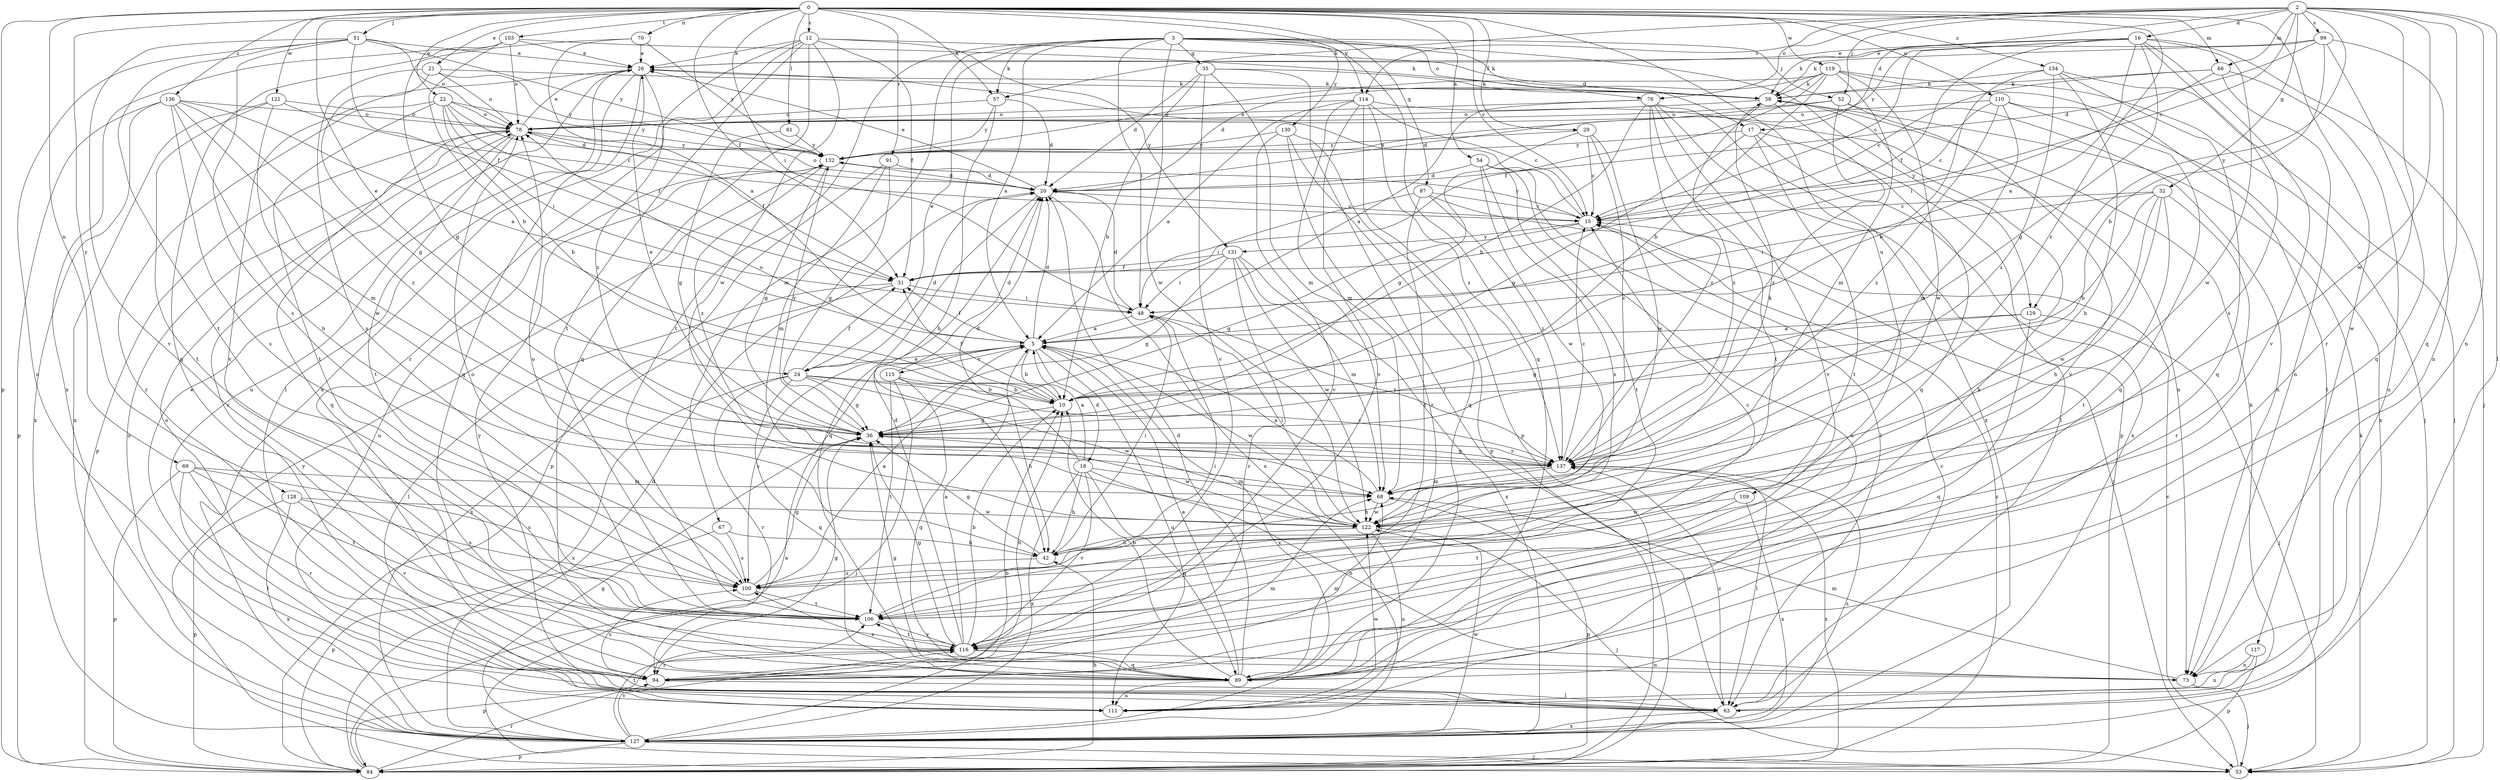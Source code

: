 strict digraph  {
0;
2;
3;
5;
10;
12;
15;
16;
17;
18;
20;
21;
22;
24;
26;
29;
31;
32;
35;
36;
42;
48;
51;
52;
53;
54;
57;
58;
61;
63;
66;
67;
68;
69;
70;
73;
76;
78;
84;
87;
89;
91;
94;
99;
100;
103;
106;
109;
110;
111;
114;
115;
116;
117;
119;
121;
122;
127;
128;
129;
130;
131;
132;
134;
136;
137;
0 -> 12  [label=c];
0 -> 15  [label=c];
0 -> 21  [label=e];
0 -> 22  [label=e];
0 -> 24  [label=e];
0 -> 29  [label=f];
0 -> 31  [label=f];
0 -> 48  [label=i];
0 -> 51  [label=j];
0 -> 54  [label=k];
0 -> 57  [label=k];
0 -> 61  [label=l];
0 -> 66  [label=m];
0 -> 69  [label=n];
0 -> 70  [label=n];
0 -> 84  [label=p];
0 -> 87  [label=q];
0 -> 91  [label=r];
0 -> 103  [label=t];
0 -> 109  [label=u];
0 -> 110  [label=u];
0 -> 114  [label=v];
0 -> 117  [label=w];
0 -> 119  [label=w];
0 -> 121  [label=w];
0 -> 128  [label=y];
0 -> 134  [label=z];
0 -> 136  [label=z];
0 -> 137  [label=z];
2 -> 15  [label=c];
2 -> 16  [label=d];
2 -> 17  [label=d];
2 -> 32  [label=g];
2 -> 52  [label=j];
2 -> 57  [label=k];
2 -> 63  [label=l];
2 -> 66  [label=m];
2 -> 73  [label=n];
2 -> 76  [label=o];
2 -> 89  [label=q];
2 -> 94  [label=r];
2 -> 99  [label=s];
2 -> 114  [label=v];
2 -> 122  [label=w];
2 -> 129  [label=y];
3 -> 5  [label=a];
3 -> 17  [label=d];
3 -> 24  [label=e];
3 -> 35  [label=g];
3 -> 48  [label=i];
3 -> 52  [label=j];
3 -> 57  [label=k];
3 -> 67  [label=m];
3 -> 76  [label=o];
3 -> 89  [label=q];
3 -> 106  [label=t];
3 -> 122  [label=w];
3 -> 129  [label=y];
3 -> 130  [label=y];
5 -> 10  [label=b];
5 -> 18  [label=d];
5 -> 20  [label=d];
5 -> 24  [label=e];
5 -> 31  [label=f];
5 -> 100  [label=s];
5 -> 111  [label=u];
5 -> 115  [label=v];
5 -> 122  [label=w];
5 -> 127  [label=x];
10 -> 31  [label=f];
10 -> 36  [label=g];
10 -> 78  [label=o];
12 -> 26  [label=e];
12 -> 31  [label=f];
12 -> 58  [label=k];
12 -> 89  [label=q];
12 -> 94  [label=r];
12 -> 106  [label=t];
12 -> 122  [label=w];
12 -> 127  [label=x];
12 -> 131  [label=y];
15 -> 26  [label=e];
15 -> 36  [label=g];
15 -> 131  [label=y];
15 -> 132  [label=y];
16 -> 5  [label=a];
16 -> 15  [label=c];
16 -> 26  [label=e];
16 -> 31  [label=f];
16 -> 36  [label=g];
16 -> 53  [label=j];
16 -> 58  [label=k];
16 -> 100  [label=s];
16 -> 116  [label=v];
16 -> 122  [label=w];
16 -> 132  [label=y];
17 -> 36  [label=g];
17 -> 63  [label=l];
17 -> 106  [label=t];
17 -> 127  [label=x];
17 -> 132  [label=y];
18 -> 5  [label=a];
18 -> 20  [label=d];
18 -> 42  [label=h];
18 -> 68  [label=m];
18 -> 73  [label=n];
18 -> 89  [label=q];
18 -> 116  [label=v];
18 -> 127  [label=x];
20 -> 15  [label=c];
20 -> 26  [label=e];
20 -> 78  [label=o];
20 -> 89  [label=q];
20 -> 127  [label=x];
21 -> 36  [label=g];
21 -> 58  [label=k];
21 -> 78  [label=o];
21 -> 100  [label=s];
21 -> 132  [label=y];
22 -> 10  [label=b];
22 -> 20  [label=d];
22 -> 31  [label=f];
22 -> 48  [label=i];
22 -> 78  [label=o];
22 -> 94  [label=r];
22 -> 106  [label=t];
22 -> 132  [label=y];
24 -> 10  [label=b];
24 -> 20  [label=d];
24 -> 31  [label=f];
24 -> 36  [label=g];
24 -> 89  [label=q];
24 -> 94  [label=r];
24 -> 122  [label=w];
24 -> 127  [label=x];
24 -> 137  [label=z];
26 -> 58  [label=k];
26 -> 63  [label=l];
26 -> 89  [label=q];
26 -> 111  [label=u];
26 -> 116  [label=v];
26 -> 137  [label=z];
29 -> 15  [label=c];
29 -> 36  [label=g];
29 -> 122  [label=w];
29 -> 132  [label=y];
29 -> 137  [label=z];
31 -> 48  [label=i];
31 -> 63  [label=l];
31 -> 127  [label=x];
32 -> 10  [label=b];
32 -> 15  [label=c];
32 -> 42  [label=h];
32 -> 48  [label=i];
32 -> 94  [label=r];
32 -> 106  [label=t];
32 -> 122  [label=w];
35 -> 10  [label=b];
35 -> 20  [label=d];
35 -> 58  [label=k];
35 -> 63  [label=l];
35 -> 68  [label=m];
35 -> 116  [label=v];
36 -> 26  [label=e];
36 -> 122  [label=w];
36 -> 132  [label=y];
36 -> 137  [label=z];
42 -> 36  [label=g];
42 -> 48  [label=i];
42 -> 100  [label=s];
48 -> 5  [label=a];
48 -> 20  [label=d];
48 -> 137  [label=z];
51 -> 26  [label=e];
51 -> 31  [label=f];
51 -> 78  [label=o];
51 -> 100  [label=s];
51 -> 106  [label=t];
51 -> 111  [label=u];
51 -> 116  [label=v];
51 -> 132  [label=y];
52 -> 20  [label=d];
52 -> 73  [label=n];
52 -> 78  [label=o];
52 -> 116  [label=v];
52 -> 137  [label=z];
53 -> 15  [label=c];
53 -> 58  [label=k];
53 -> 132  [label=y];
54 -> 20  [label=d];
54 -> 63  [label=l];
54 -> 100  [label=s];
54 -> 106  [label=t];
54 -> 111  [label=u];
54 -> 122  [label=w];
57 -> 20  [label=d];
57 -> 42  [label=h];
57 -> 78  [label=o];
57 -> 132  [label=y];
58 -> 78  [label=o];
58 -> 89  [label=q];
58 -> 137  [label=z];
61 -> 36  [label=g];
61 -> 132  [label=y];
63 -> 15  [label=c];
63 -> 58  [label=k];
63 -> 78  [label=o];
63 -> 127  [label=x];
63 -> 132  [label=y];
63 -> 137  [label=z];
66 -> 15  [label=c];
66 -> 48  [label=i];
66 -> 58  [label=k];
66 -> 73  [label=n];
66 -> 111  [label=u];
67 -> 42  [label=h];
67 -> 84  [label=p];
67 -> 100  [label=s];
68 -> 5  [label=a];
68 -> 58  [label=k];
68 -> 84  [label=p];
68 -> 122  [label=w];
69 -> 63  [label=l];
69 -> 68  [label=m];
69 -> 84  [label=p];
69 -> 94  [label=r];
69 -> 100  [label=s];
69 -> 106  [label=t];
70 -> 5  [label=a];
70 -> 26  [label=e];
70 -> 36  [label=g];
70 -> 132  [label=y];
73 -> 53  [label=j];
73 -> 68  [label=m];
73 -> 100  [label=s];
76 -> 5  [label=a];
76 -> 10  [label=b];
76 -> 78  [label=o];
76 -> 84  [label=p];
76 -> 106  [label=t];
76 -> 116  [label=v];
76 -> 127  [label=x];
76 -> 137  [label=z];
78 -> 26  [label=e];
78 -> 31  [label=f];
78 -> 84  [label=p];
78 -> 89  [label=q];
78 -> 94  [label=r];
78 -> 106  [label=t];
78 -> 132  [label=y];
84 -> 5  [label=a];
84 -> 15  [label=c];
84 -> 20  [label=d];
84 -> 42  [label=h];
84 -> 94  [label=r];
84 -> 137  [label=z];
87 -> 15  [label=c];
87 -> 48  [label=i];
87 -> 53  [label=j];
87 -> 106  [label=t];
87 -> 137  [label=z];
89 -> 5  [label=a];
89 -> 10  [label=b];
89 -> 20  [label=d];
89 -> 36  [label=g];
89 -> 58  [label=k];
89 -> 68  [label=m];
89 -> 111  [label=u];
91 -> 20  [label=d];
91 -> 36  [label=g];
91 -> 68  [label=m];
91 -> 84  [label=p];
94 -> 10  [label=b];
94 -> 36  [label=g];
94 -> 63  [label=l];
94 -> 68  [label=m];
94 -> 100  [label=s];
99 -> 10  [label=b];
99 -> 20  [label=d];
99 -> 26  [label=e];
99 -> 58  [label=k];
99 -> 73  [label=n];
99 -> 89  [label=q];
100 -> 5  [label=a];
100 -> 15  [label=c];
100 -> 36  [label=g];
100 -> 78  [label=o];
100 -> 106  [label=t];
103 -> 10  [label=b];
103 -> 26  [label=e];
103 -> 58  [label=k];
103 -> 78  [label=o];
103 -> 89  [label=q];
103 -> 127  [label=x];
106 -> 48  [label=i];
106 -> 78  [label=o];
106 -> 116  [label=v];
109 -> 106  [label=t];
109 -> 122  [label=w];
109 -> 127  [label=x];
110 -> 15  [label=c];
110 -> 68  [label=m];
110 -> 78  [label=o];
110 -> 89  [label=q];
110 -> 127  [label=x];
110 -> 137  [label=z];
111 -> 26  [label=e];
111 -> 122  [label=w];
114 -> 5  [label=a];
114 -> 15  [label=c];
114 -> 68  [label=m];
114 -> 73  [label=n];
114 -> 78  [label=o];
114 -> 84  [label=p];
114 -> 116  [label=v];
114 -> 137  [label=z];
115 -> 10  [label=b];
115 -> 20  [label=d];
115 -> 42  [label=h];
115 -> 53  [label=j];
115 -> 89  [label=q];
115 -> 106  [label=t];
116 -> 5  [label=a];
116 -> 10  [label=b];
116 -> 20  [label=d];
116 -> 36  [label=g];
116 -> 73  [label=n];
116 -> 84  [label=p];
116 -> 89  [label=q];
116 -> 94  [label=r];
116 -> 106  [label=t];
117 -> 73  [label=n];
117 -> 84  [label=p];
117 -> 111  [label=u];
119 -> 10  [label=b];
119 -> 20  [label=d];
119 -> 31  [label=f];
119 -> 53  [label=j];
119 -> 58  [label=k];
119 -> 63  [label=l];
119 -> 68  [label=m];
119 -> 122  [label=w];
119 -> 132  [label=y];
121 -> 15  [label=c];
121 -> 78  [label=o];
121 -> 106  [label=t];
121 -> 122  [label=w];
121 -> 127  [label=x];
122 -> 42  [label=h];
122 -> 48  [label=i];
122 -> 53  [label=j];
122 -> 111  [label=u];
127 -> 10  [label=b];
127 -> 36  [label=g];
127 -> 53  [label=j];
127 -> 78  [label=o];
127 -> 84  [label=p];
127 -> 106  [label=t];
127 -> 116  [label=v];
127 -> 122  [label=w];
127 -> 137  [label=z];
128 -> 84  [label=p];
128 -> 100  [label=s];
128 -> 116  [label=v];
128 -> 122  [label=w];
128 -> 127  [label=x];
129 -> 5  [label=a];
129 -> 36  [label=g];
129 -> 53  [label=j];
129 -> 89  [label=q];
130 -> 84  [label=p];
130 -> 89  [label=q];
130 -> 94  [label=r];
130 -> 116  [label=v];
130 -> 132  [label=y];
131 -> 31  [label=f];
131 -> 36  [label=g];
131 -> 48  [label=i];
131 -> 68  [label=m];
131 -> 94  [label=r];
131 -> 122  [label=w];
131 -> 127  [label=x];
132 -> 20  [label=d];
132 -> 36  [label=g];
132 -> 111  [label=u];
132 -> 137  [label=z];
134 -> 10  [label=b];
134 -> 42  [label=h];
134 -> 53  [label=j];
134 -> 58  [label=k];
134 -> 89  [label=q];
134 -> 137  [label=z];
136 -> 5  [label=a];
136 -> 42  [label=h];
136 -> 68  [label=m];
136 -> 78  [label=o];
136 -> 84  [label=p];
136 -> 100  [label=s];
136 -> 127  [label=x];
136 -> 137  [label=z];
137 -> 15  [label=c];
137 -> 36  [label=g];
137 -> 42  [label=h];
137 -> 63  [label=l];
137 -> 68  [label=m];
}
